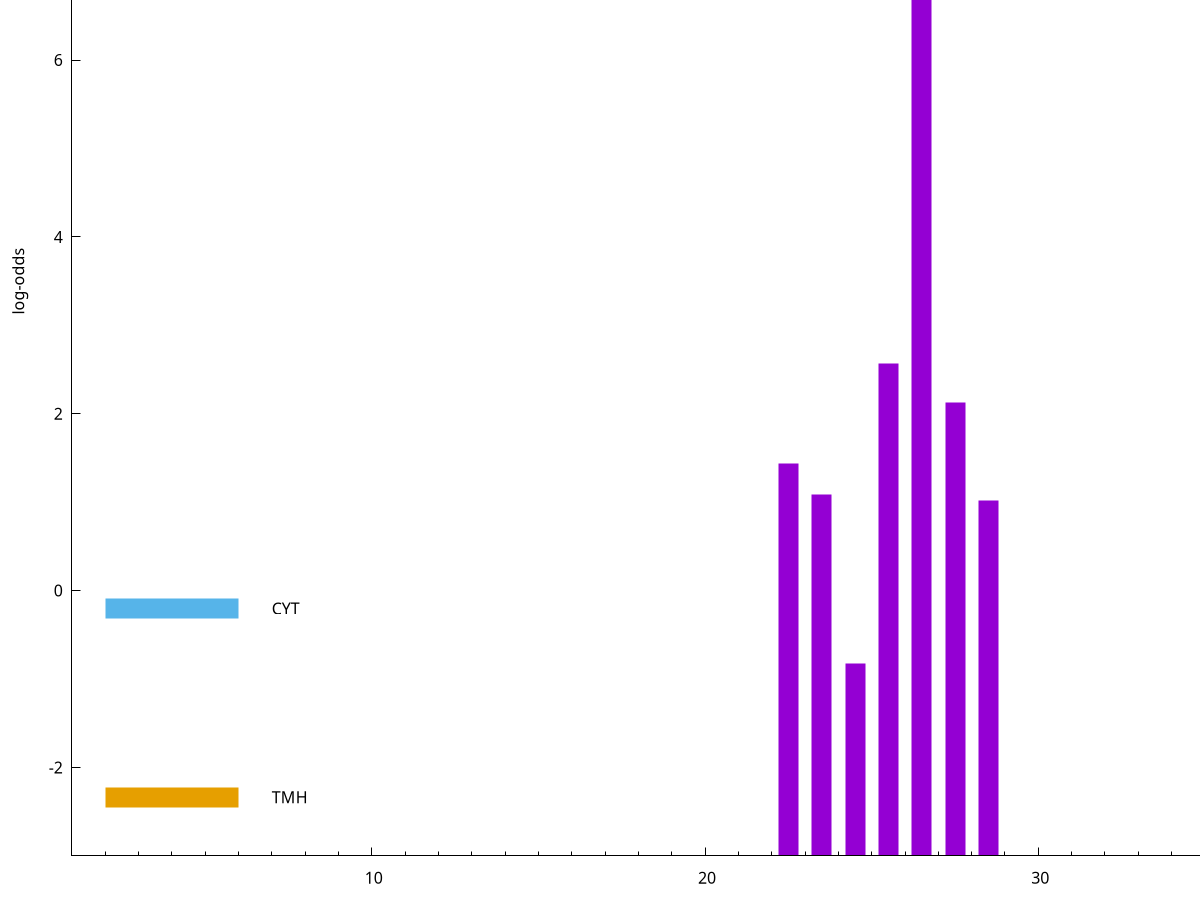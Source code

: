 set title "LipoP predictions for SRR3987122.gff"
set size 2., 1.4
set xrange [1:70] 
set mxtics 10
set yrange [-3:10]
set y2range [0:13]
set ylabel "log-odds"
set term postscript eps color solid "Helvetica" 30
set output "SRR3987122.gff3.eps"
set arrow from 2,9.43477 to 6,9.43477 nohead lt 1 lw 20
set label "SpI" at 7,9.43477
set arrow from 2,-0.200913 to 6,-0.200913 nohead lt 3 lw 20
set label "CYT" at 7,-0.200913
set arrow from 2,-2.33618 to 6,-2.33618 nohead lt 4 lw 20
set label "TMH" at 7,-2.33618
set arrow from 2,9.43477 to 6,9.43477 nohead lt 1 lw 20
set label "SpI" at 7,9.43477
# NOTE: The scores below are the log-odds scores with the threshold
# NOTE: subtracted (a hack to make gnuplot make the histogram all
# NOTE: look nice).
plot "-" axes x1y2 title "" with impulses lt 1 lw 20
26.500000 12.397150
25.500000 5.571010
27.500000 5.125380
22.500000 4.438410
23.500000 4.088500
28.500000 4.015440
24.500000 2.170581
e
exit
